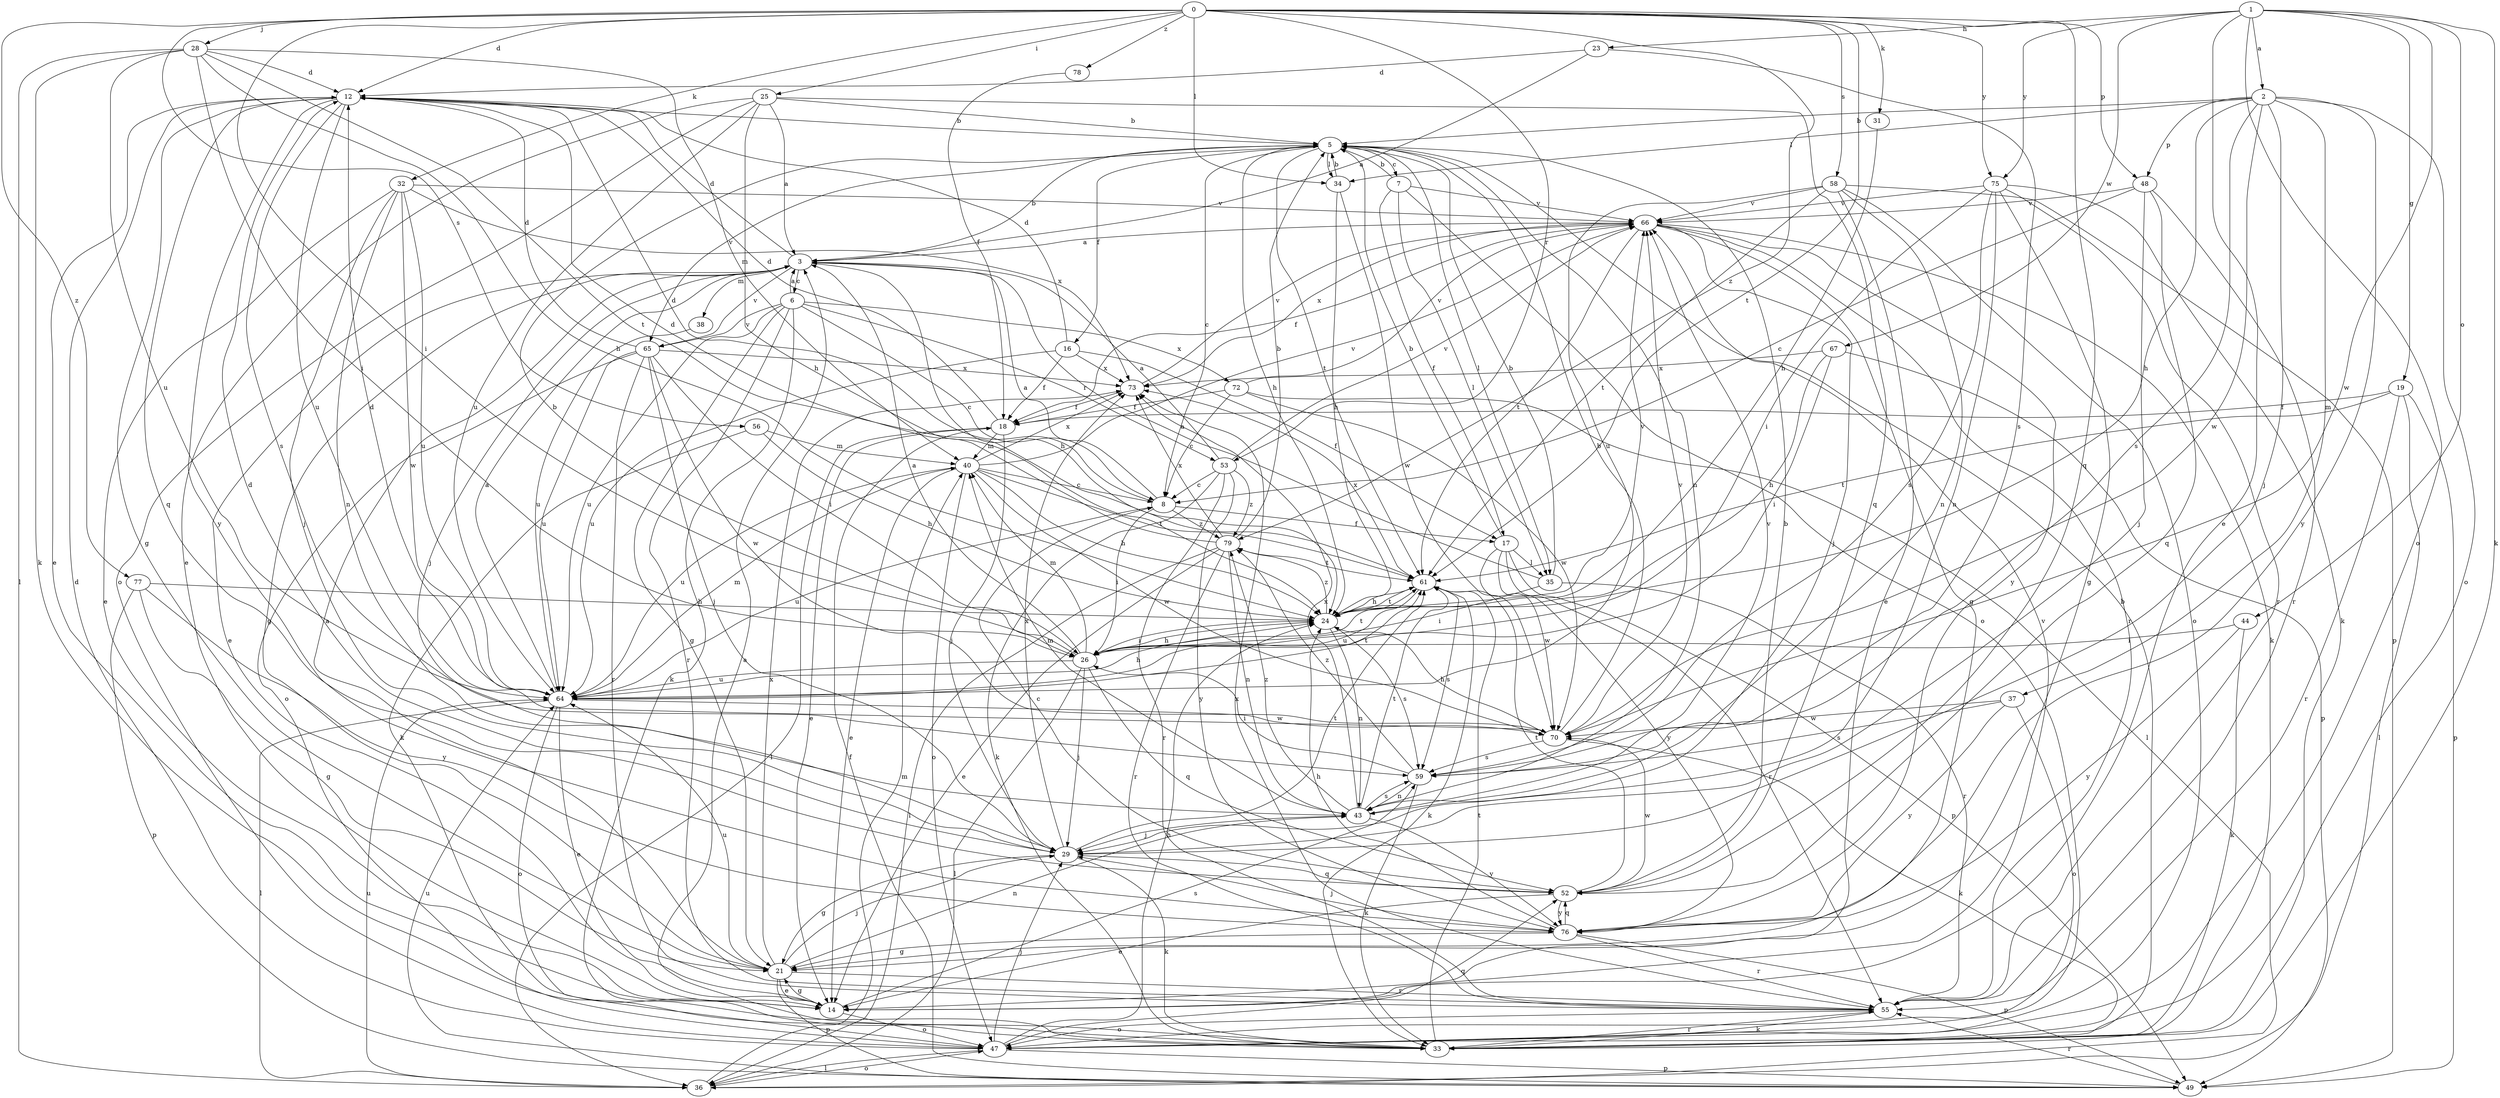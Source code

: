 strict digraph  {
0;
1;
2;
3;
5;
6;
7;
8;
12;
14;
16;
17;
18;
19;
21;
23;
24;
25;
26;
28;
29;
31;
32;
33;
34;
35;
36;
37;
38;
40;
43;
44;
47;
48;
49;
52;
53;
55;
56;
58;
59;
61;
64;
65;
66;
67;
70;
72;
73;
75;
76;
77;
78;
79;
0 -> 12  [label=d];
0 -> 25  [label=i];
0 -> 26  [label=i];
0 -> 28  [label=j];
0 -> 31  [label=k];
0 -> 32  [label=k];
0 -> 34  [label=l];
0 -> 48  [label=p];
0 -> 52  [label=q];
0 -> 53  [label=r];
0 -> 56  [label=s];
0 -> 58  [label=s];
0 -> 61  [label=t];
0 -> 75  [label=y];
0 -> 77  [label=z];
0 -> 78  [label=z];
0 -> 79  [label=z];
1 -> 2  [label=a];
1 -> 14  [label=e];
1 -> 19  [label=g];
1 -> 23  [label=h];
1 -> 33  [label=k];
1 -> 44  [label=o];
1 -> 47  [label=o];
1 -> 67  [label=w];
1 -> 70  [label=w];
1 -> 75  [label=y];
2 -> 5  [label=b];
2 -> 24  [label=h];
2 -> 29  [label=j];
2 -> 34  [label=l];
2 -> 37  [label=m];
2 -> 47  [label=o];
2 -> 48  [label=p];
2 -> 59  [label=s];
2 -> 70  [label=w];
2 -> 76  [label=y];
3 -> 5  [label=b];
3 -> 6  [label=c];
3 -> 12  [label=d];
3 -> 14  [label=e];
3 -> 21  [label=g];
3 -> 24  [label=h];
3 -> 29  [label=j];
3 -> 38  [label=m];
3 -> 65  [label=v];
5 -> 7  [label=c];
5 -> 8  [label=c];
5 -> 16  [label=f];
5 -> 24  [label=h];
5 -> 34  [label=l];
5 -> 35  [label=l];
5 -> 43  [label=n];
5 -> 61  [label=t];
5 -> 65  [label=v];
6 -> 3  [label=a];
6 -> 8  [label=c];
6 -> 21  [label=g];
6 -> 33  [label=k];
6 -> 53  [label=r];
6 -> 55  [label=r];
6 -> 64  [label=u];
6 -> 65  [label=v];
6 -> 72  [label=x];
7 -> 5  [label=b];
7 -> 17  [label=f];
7 -> 35  [label=l];
7 -> 47  [label=o];
7 -> 66  [label=v];
8 -> 3  [label=a];
8 -> 12  [label=d];
8 -> 17  [label=f];
8 -> 26  [label=i];
8 -> 64  [label=u];
8 -> 79  [label=z];
12 -> 5  [label=b];
12 -> 14  [label=e];
12 -> 21  [label=g];
12 -> 52  [label=q];
12 -> 59  [label=s];
12 -> 64  [label=u];
12 -> 76  [label=y];
14 -> 21  [label=g];
14 -> 47  [label=o];
14 -> 59  [label=s];
14 -> 66  [label=v];
16 -> 12  [label=d];
16 -> 17  [label=f];
16 -> 18  [label=f];
16 -> 64  [label=u];
16 -> 73  [label=x];
17 -> 5  [label=b];
17 -> 35  [label=l];
17 -> 49  [label=p];
17 -> 55  [label=r];
17 -> 70  [label=w];
17 -> 76  [label=y];
18 -> 12  [label=d];
18 -> 14  [label=e];
18 -> 29  [label=j];
18 -> 36  [label=l];
18 -> 40  [label=m];
19 -> 18  [label=f];
19 -> 36  [label=l];
19 -> 49  [label=p];
19 -> 55  [label=r];
19 -> 61  [label=t];
21 -> 3  [label=a];
21 -> 14  [label=e];
21 -> 29  [label=j];
21 -> 43  [label=n];
21 -> 49  [label=p];
21 -> 55  [label=r];
21 -> 64  [label=u];
21 -> 73  [label=x];
23 -> 3  [label=a];
23 -> 12  [label=d];
23 -> 59  [label=s];
24 -> 26  [label=i];
24 -> 43  [label=n];
24 -> 59  [label=s];
24 -> 61  [label=t];
24 -> 66  [label=v];
24 -> 79  [label=z];
25 -> 3  [label=a];
25 -> 5  [label=b];
25 -> 14  [label=e];
25 -> 24  [label=h];
25 -> 47  [label=o];
25 -> 52  [label=q];
25 -> 64  [label=u];
26 -> 3  [label=a];
26 -> 5  [label=b];
26 -> 24  [label=h];
26 -> 29  [label=j];
26 -> 36  [label=l];
26 -> 40  [label=m];
26 -> 52  [label=q];
26 -> 61  [label=t];
26 -> 64  [label=u];
28 -> 12  [label=d];
28 -> 24  [label=h];
28 -> 26  [label=i];
28 -> 33  [label=k];
28 -> 36  [label=l];
28 -> 40  [label=m];
28 -> 61  [label=t];
28 -> 64  [label=u];
29 -> 12  [label=d];
29 -> 21  [label=g];
29 -> 33  [label=k];
29 -> 52  [label=q];
29 -> 61  [label=t];
29 -> 73  [label=x];
31 -> 24  [label=h];
32 -> 14  [label=e];
32 -> 29  [label=j];
32 -> 43  [label=n];
32 -> 64  [label=u];
32 -> 66  [label=v];
32 -> 70  [label=w];
32 -> 73  [label=x];
33 -> 3  [label=a];
33 -> 5  [label=b];
33 -> 55  [label=r];
33 -> 61  [label=t];
34 -> 5  [label=b];
34 -> 24  [label=h];
34 -> 70  [label=w];
35 -> 3  [label=a];
35 -> 5  [label=b];
35 -> 26  [label=i];
35 -> 55  [label=r];
36 -> 40  [label=m];
36 -> 47  [label=o];
36 -> 64  [label=u];
37 -> 47  [label=o];
37 -> 59  [label=s];
37 -> 70  [label=w];
37 -> 76  [label=y];
38 -> 64  [label=u];
40 -> 8  [label=c];
40 -> 14  [label=e];
40 -> 24  [label=h];
40 -> 47  [label=o];
40 -> 61  [label=t];
40 -> 64  [label=u];
40 -> 66  [label=v];
40 -> 70  [label=w];
40 -> 73  [label=x];
43 -> 29  [label=j];
43 -> 40  [label=m];
43 -> 59  [label=s];
43 -> 61  [label=t];
43 -> 66  [label=v];
43 -> 73  [label=x];
43 -> 76  [label=y];
43 -> 79  [label=z];
44 -> 26  [label=i];
44 -> 33  [label=k];
44 -> 76  [label=y];
47 -> 12  [label=d];
47 -> 24  [label=h];
47 -> 29  [label=j];
47 -> 36  [label=l];
47 -> 49  [label=p];
47 -> 52  [label=q];
48 -> 8  [label=c];
48 -> 29  [label=j];
48 -> 52  [label=q];
48 -> 55  [label=r];
48 -> 66  [label=v];
49 -> 18  [label=f];
49 -> 55  [label=r];
49 -> 64  [label=u];
52 -> 5  [label=b];
52 -> 8  [label=c];
52 -> 14  [label=e];
52 -> 61  [label=t];
52 -> 70  [label=w];
52 -> 76  [label=y];
53 -> 3  [label=a];
53 -> 8  [label=c];
53 -> 33  [label=k];
53 -> 55  [label=r];
53 -> 66  [label=v];
53 -> 76  [label=y];
53 -> 79  [label=z];
55 -> 33  [label=k];
55 -> 47  [label=o];
55 -> 73  [label=x];
56 -> 24  [label=h];
56 -> 33  [label=k];
56 -> 40  [label=m];
58 -> 14  [label=e];
58 -> 43  [label=n];
58 -> 47  [label=o];
58 -> 49  [label=p];
58 -> 61  [label=t];
58 -> 64  [label=u];
58 -> 66  [label=v];
59 -> 26  [label=i];
59 -> 33  [label=k];
59 -> 43  [label=n];
59 -> 79  [label=z];
61 -> 24  [label=h];
61 -> 33  [label=k];
61 -> 59  [label=s];
61 -> 64  [label=u];
61 -> 73  [label=x];
64 -> 3  [label=a];
64 -> 12  [label=d];
64 -> 14  [label=e];
64 -> 24  [label=h];
64 -> 36  [label=l];
64 -> 40  [label=m];
64 -> 47  [label=o];
64 -> 61  [label=t];
64 -> 70  [label=w];
65 -> 12  [label=d];
65 -> 26  [label=i];
65 -> 29  [label=j];
65 -> 47  [label=o];
65 -> 55  [label=r];
65 -> 64  [label=u];
65 -> 70  [label=w];
65 -> 73  [label=x];
66 -> 3  [label=a];
66 -> 18  [label=f];
66 -> 21  [label=g];
66 -> 29  [label=j];
66 -> 33  [label=k];
66 -> 55  [label=r];
66 -> 61  [label=t];
66 -> 73  [label=x];
66 -> 76  [label=y];
67 -> 24  [label=h];
67 -> 26  [label=i];
67 -> 49  [label=p];
67 -> 73  [label=x];
70 -> 5  [label=b];
70 -> 24  [label=h];
70 -> 33  [label=k];
70 -> 59  [label=s];
70 -> 66  [label=v];
72 -> 8  [label=c];
72 -> 18  [label=f];
72 -> 36  [label=l];
72 -> 66  [label=v];
72 -> 70  [label=w];
73 -> 18  [label=f];
73 -> 66  [label=v];
75 -> 21  [label=g];
75 -> 26  [label=i];
75 -> 33  [label=k];
75 -> 43  [label=n];
75 -> 55  [label=r];
75 -> 59  [label=s];
75 -> 66  [label=v];
76 -> 21  [label=g];
76 -> 24  [label=h];
76 -> 29  [label=j];
76 -> 49  [label=p];
76 -> 52  [label=q];
76 -> 55  [label=r];
77 -> 21  [label=g];
77 -> 24  [label=h];
77 -> 49  [label=p];
77 -> 76  [label=y];
78 -> 18  [label=f];
79 -> 5  [label=b];
79 -> 12  [label=d];
79 -> 14  [label=e];
79 -> 36  [label=l];
79 -> 43  [label=n];
79 -> 55  [label=r];
79 -> 61  [label=t];
79 -> 73  [label=x];
}
